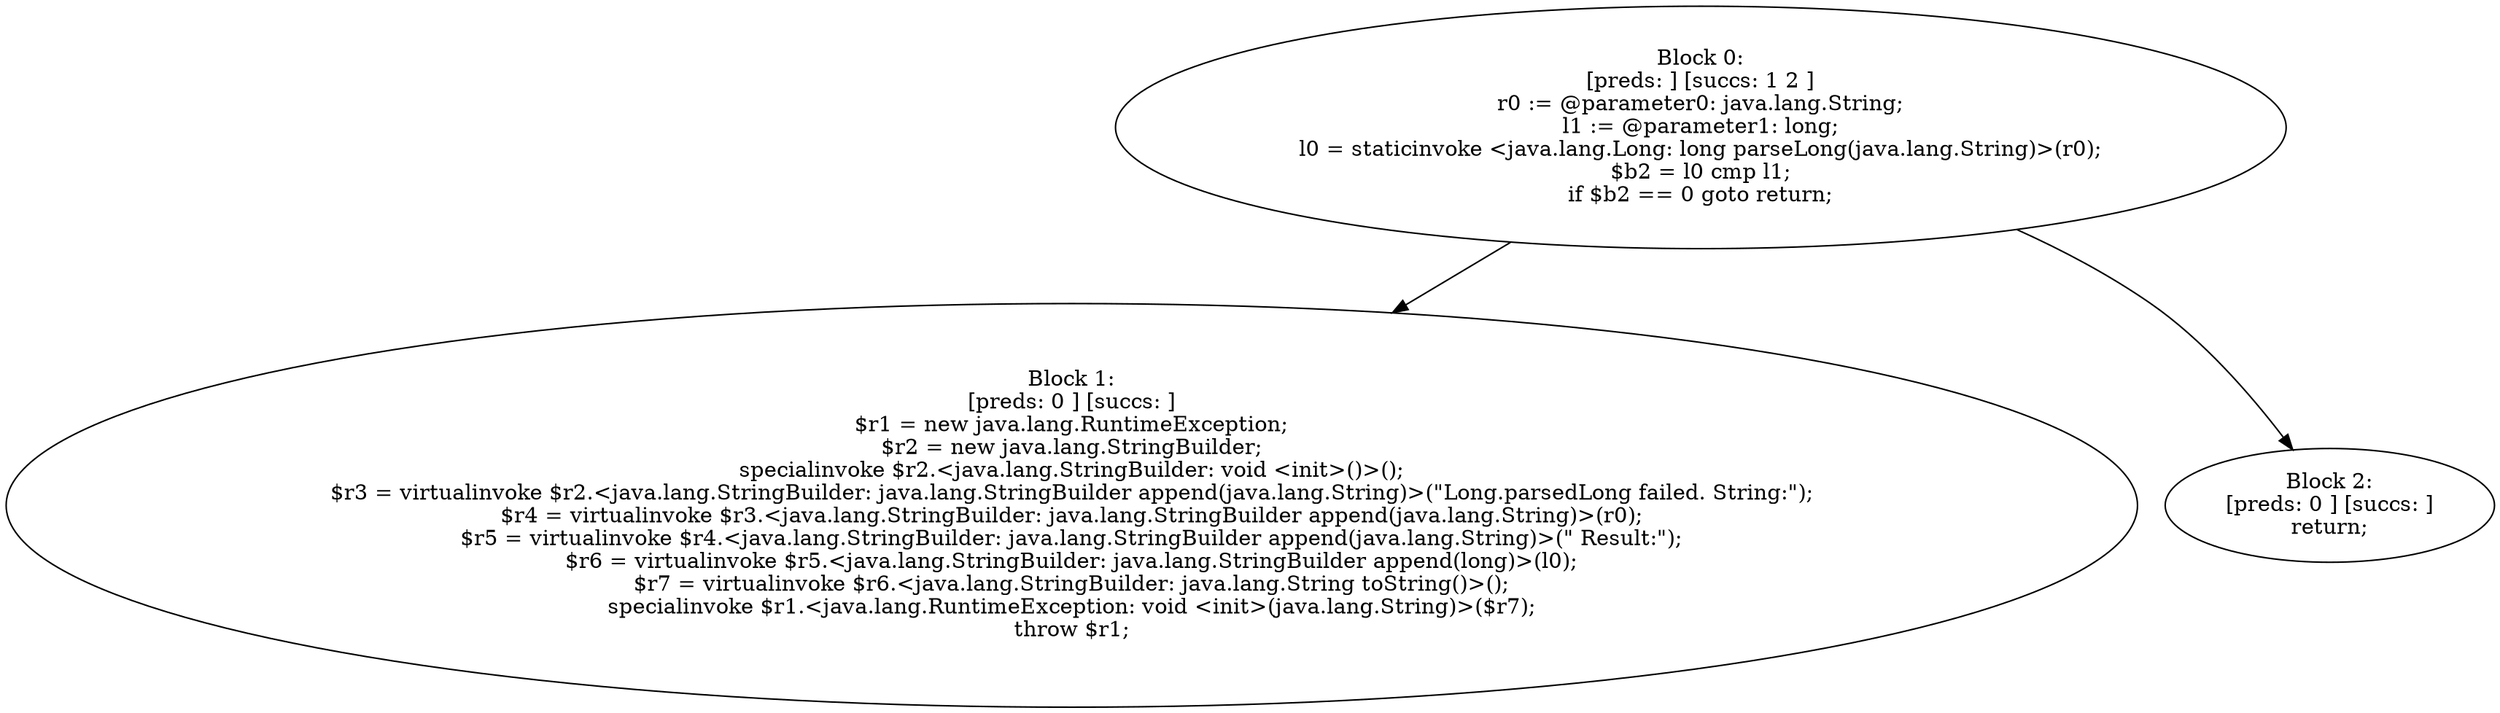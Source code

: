 digraph "unitGraph" {
    "Block 0:
[preds: ] [succs: 1 2 ]
r0 := @parameter0: java.lang.String;
l1 := @parameter1: long;
l0 = staticinvoke <java.lang.Long: long parseLong(java.lang.String)>(r0);
$b2 = l0 cmp l1;
if $b2 == 0 goto return;
"
    "Block 1:
[preds: 0 ] [succs: ]
$r1 = new java.lang.RuntimeException;
$r2 = new java.lang.StringBuilder;
specialinvoke $r2.<java.lang.StringBuilder: void <init>()>();
$r3 = virtualinvoke $r2.<java.lang.StringBuilder: java.lang.StringBuilder append(java.lang.String)>(\"Long.parsedLong failed. String:\");
$r4 = virtualinvoke $r3.<java.lang.StringBuilder: java.lang.StringBuilder append(java.lang.String)>(r0);
$r5 = virtualinvoke $r4.<java.lang.StringBuilder: java.lang.StringBuilder append(java.lang.String)>(\" Result:\");
$r6 = virtualinvoke $r5.<java.lang.StringBuilder: java.lang.StringBuilder append(long)>(l0);
$r7 = virtualinvoke $r6.<java.lang.StringBuilder: java.lang.String toString()>();
specialinvoke $r1.<java.lang.RuntimeException: void <init>(java.lang.String)>($r7);
throw $r1;
"
    "Block 2:
[preds: 0 ] [succs: ]
return;
"
    "Block 0:
[preds: ] [succs: 1 2 ]
r0 := @parameter0: java.lang.String;
l1 := @parameter1: long;
l0 = staticinvoke <java.lang.Long: long parseLong(java.lang.String)>(r0);
$b2 = l0 cmp l1;
if $b2 == 0 goto return;
"->"Block 1:
[preds: 0 ] [succs: ]
$r1 = new java.lang.RuntimeException;
$r2 = new java.lang.StringBuilder;
specialinvoke $r2.<java.lang.StringBuilder: void <init>()>();
$r3 = virtualinvoke $r2.<java.lang.StringBuilder: java.lang.StringBuilder append(java.lang.String)>(\"Long.parsedLong failed. String:\");
$r4 = virtualinvoke $r3.<java.lang.StringBuilder: java.lang.StringBuilder append(java.lang.String)>(r0);
$r5 = virtualinvoke $r4.<java.lang.StringBuilder: java.lang.StringBuilder append(java.lang.String)>(\" Result:\");
$r6 = virtualinvoke $r5.<java.lang.StringBuilder: java.lang.StringBuilder append(long)>(l0);
$r7 = virtualinvoke $r6.<java.lang.StringBuilder: java.lang.String toString()>();
specialinvoke $r1.<java.lang.RuntimeException: void <init>(java.lang.String)>($r7);
throw $r1;
";
    "Block 0:
[preds: ] [succs: 1 2 ]
r0 := @parameter0: java.lang.String;
l1 := @parameter1: long;
l0 = staticinvoke <java.lang.Long: long parseLong(java.lang.String)>(r0);
$b2 = l0 cmp l1;
if $b2 == 0 goto return;
"->"Block 2:
[preds: 0 ] [succs: ]
return;
";
}
